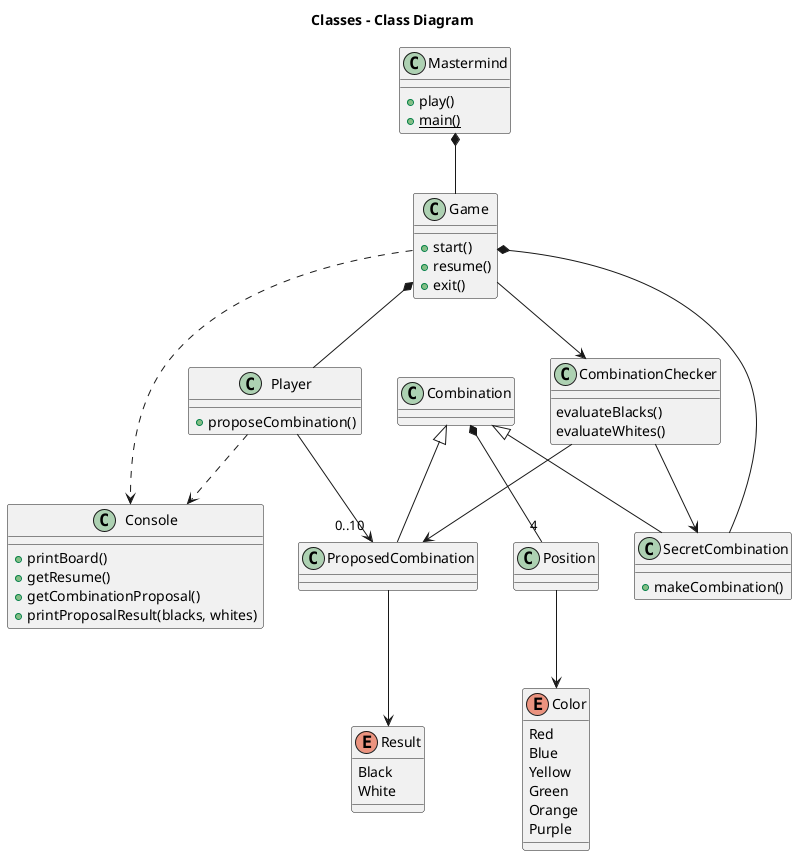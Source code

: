 @startuml

title Classes - Class Diagram

class Mastermind {
    +play()
    +{static} main()
}
Mastermind *-- Game

class Game {
    +start()
    +resume()
    +exit()
}

Game *-- SecretCombination
Game *-- Player
Game --> CombinationChecker
Game ..> Console

class Combination{}
Combination *-- "4" Position
Combination <|-- SecretCombination
Combination <|-- ProposedCombination
ProposedCombination --> Result

class Position {
    
}
Position --> Color



class SecretCombination {
    +makeCombination()
}

class CombinationChecker {
    evaluateBlacks()
    evaluateWhites()
}
CombinationChecker --> SecretCombination
CombinationChecker --> ProposedCombination

class Player {
    +proposeCombination()
}
Player --> "0..10"ProposedCombination
Player ..> Console

class Console {
    +printBoard()
    +getResume()
    +getCombinationProposal()
    +printProposalResult(blacks, whites)
}

Enum Color {
    Red
    Blue
    Yellow
    Green
    Orange
    Purple
}

Enum Result {
    Black
    White
}


@enduml
